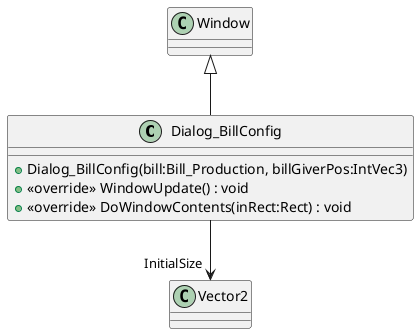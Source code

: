@startuml
class Dialog_BillConfig {
    + Dialog_BillConfig(bill:Bill_Production, billGiverPos:IntVec3)
    + <<override>> WindowUpdate() : void
    + <<override>> DoWindowContents(inRect:Rect) : void
}
Window <|-- Dialog_BillConfig
Dialog_BillConfig --> "InitialSize" Vector2
@enduml
